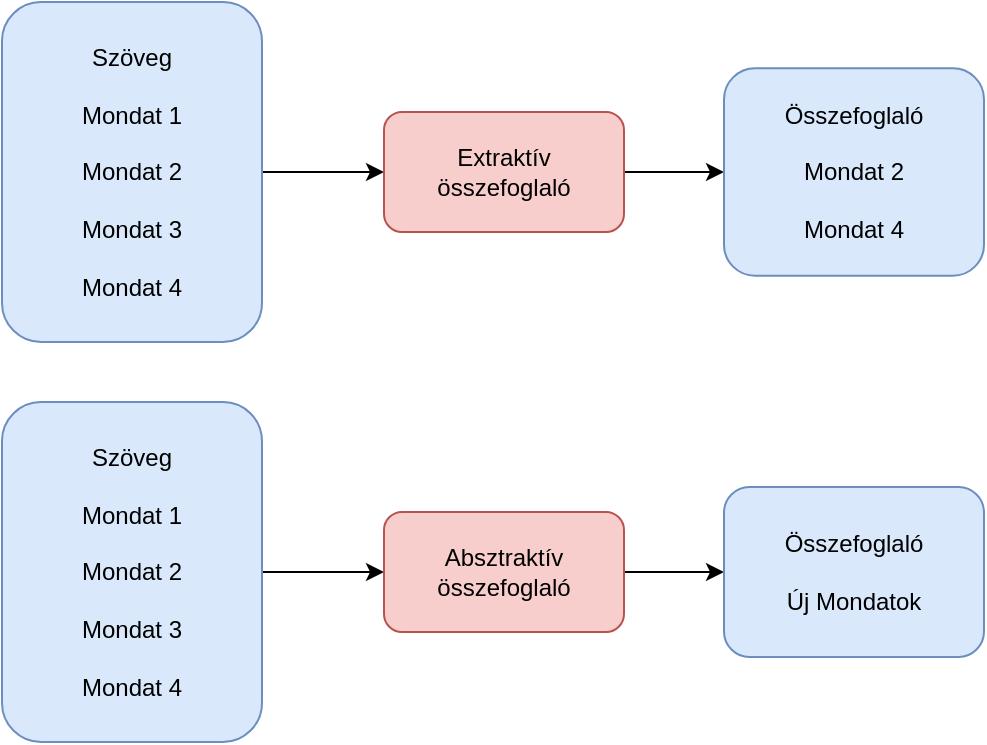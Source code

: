 <mxfile version="14.5.8" type="device"><diagram id="SpGqPQ7BqRVZFfZPhH-q" name="Page-1"><mxGraphModel dx="1422" dy="914" grid="1" gridSize="10" guides="1" tooltips="1" connect="1" arrows="1" fold="1" page="1" pageScale="1" pageWidth="1600" pageHeight="800" math="0" shadow="0"><root><mxCell id="0"/><mxCell id="1" parent="0"/><mxCell id="o_8d2NefJo_jZUGUhw0C-3" style="edgeStyle=orthogonalEdgeStyle;rounded=0;orthogonalLoop=1;jettySize=auto;html=1;exitX=1;exitY=0.5;exitDx=0;exitDy=0;entryX=0;entryY=0.5;entryDx=0;entryDy=0;" edge="1" parent="1" source="o_8d2NefJo_jZUGUhw0C-1" target="o_8d2NefJo_jZUGUhw0C-2"><mxGeometry relative="1" as="geometry"/></mxCell><mxCell id="o_8d2NefJo_jZUGUhw0C-1" value="Szöveg&lt;br&gt;&lt;br&gt;Mondat 1&lt;br&gt;&lt;br&gt;Mondat 2&lt;br&gt;&lt;br&gt;Mondat 3&lt;br&gt;&lt;br&gt;Mondat 4" style="rounded=1;whiteSpace=wrap;html=1;fillColor=#dae8fc;strokeColor=#6c8ebf;" vertex="1" parent="1"><mxGeometry x="429" y="380" width="130" height="170" as="geometry"/></mxCell><mxCell id="o_8d2NefJo_jZUGUhw0C-5" style="edgeStyle=orthogonalEdgeStyle;rounded=0;orthogonalLoop=1;jettySize=auto;html=1;exitX=1;exitY=0.5;exitDx=0;exitDy=0;entryX=0;entryY=0.5;entryDx=0;entryDy=0;" edge="1" parent="1" source="o_8d2NefJo_jZUGUhw0C-2" target="o_8d2NefJo_jZUGUhw0C-4"><mxGeometry relative="1" as="geometry"/></mxCell><mxCell id="o_8d2NefJo_jZUGUhw0C-2" value="Absztraktív&lt;br&gt;összefoglaló" style="rounded=1;whiteSpace=wrap;html=1;fillColor=#f8cecc;strokeColor=#b85450;" vertex="1" parent="1"><mxGeometry x="620" y="435" width="120" height="60" as="geometry"/></mxCell><mxCell id="o_8d2NefJo_jZUGUhw0C-4" value="Összefoglaló&lt;br&gt;&lt;br&gt;Új Mondatok" style="rounded=1;whiteSpace=wrap;html=1;fillColor=#dae8fc;strokeColor=#6c8ebf;" vertex="1" parent="1"><mxGeometry x="790" y="422.5" width="130" height="85" as="geometry"/></mxCell><mxCell id="o_8d2NefJo_jZUGUhw0C-6" style="edgeStyle=orthogonalEdgeStyle;rounded=0;orthogonalLoop=1;jettySize=auto;html=1;exitX=1;exitY=0.5;exitDx=0;exitDy=0;entryX=0;entryY=0.5;entryDx=0;entryDy=0;" edge="1" parent="1" source="o_8d2NefJo_jZUGUhw0C-7" target="o_8d2NefJo_jZUGUhw0C-9"><mxGeometry relative="1" as="geometry"/></mxCell><mxCell id="o_8d2NefJo_jZUGUhw0C-7" value="Szöveg&lt;br&gt;&lt;br&gt;Mondat 1&lt;br&gt;&lt;br&gt;Mondat 2&lt;br&gt;&lt;br&gt;Mondat 3&lt;br&gt;&lt;br&gt;Mondat 4" style="rounded=1;whiteSpace=wrap;html=1;fillColor=#dae8fc;strokeColor=#6c8ebf;" vertex="1" parent="1"><mxGeometry x="429" y="180" width="130" height="170" as="geometry"/></mxCell><mxCell id="o_8d2NefJo_jZUGUhw0C-8" style="edgeStyle=orthogonalEdgeStyle;rounded=0;orthogonalLoop=1;jettySize=auto;html=1;exitX=1;exitY=0.5;exitDx=0;exitDy=0;entryX=0;entryY=0.5;entryDx=0;entryDy=0;" edge="1" parent="1" source="o_8d2NefJo_jZUGUhw0C-9" target="o_8d2NefJo_jZUGUhw0C-10"><mxGeometry relative="1" as="geometry"/></mxCell><mxCell id="o_8d2NefJo_jZUGUhw0C-9" value="Extraktív&lt;br&gt;összefoglaló" style="rounded=1;whiteSpace=wrap;html=1;fillColor=#f8cecc;strokeColor=#b85450;" vertex="1" parent="1"><mxGeometry x="620" y="235" width="120" height="60" as="geometry"/></mxCell><mxCell id="o_8d2NefJo_jZUGUhw0C-10" value="Összefoglaló&lt;br&gt;&lt;br&gt;Mondat 2&lt;br&gt;&lt;br&gt;Mondat 4" style="rounded=1;whiteSpace=wrap;html=1;fillColor=#dae8fc;strokeColor=#6c8ebf;" vertex="1" parent="1"><mxGeometry x="790" y="213.13" width="130" height="103.75" as="geometry"/></mxCell></root></mxGraphModel></diagram></mxfile>